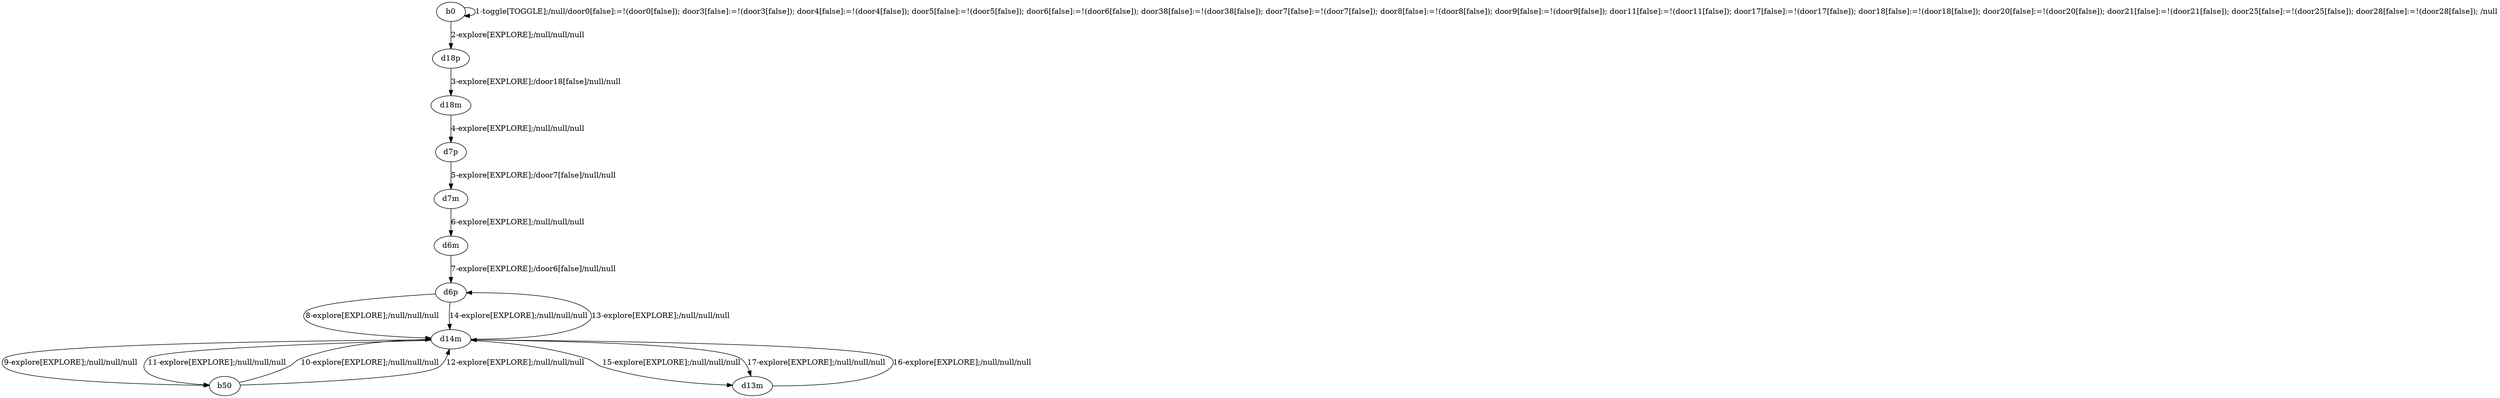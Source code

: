 # Total number of goals covered by this test: 1
# d13m --> d14m

digraph g {
"b0" -> "b0" [label = "1-toggle[TOGGLE];/null/door0[false]:=!(door0[false]); door3[false]:=!(door3[false]); door4[false]:=!(door4[false]); door5[false]:=!(door5[false]); door6[false]:=!(door6[false]); door38[false]:=!(door38[false]); door7[false]:=!(door7[false]); door8[false]:=!(door8[false]); door9[false]:=!(door9[false]); door11[false]:=!(door11[false]); door17[false]:=!(door17[false]); door18[false]:=!(door18[false]); door20[false]:=!(door20[false]); door21[false]:=!(door21[false]); door25[false]:=!(door25[false]); door28[false]:=!(door28[false]); /null"];
"b0" -> "d18p" [label = "2-explore[EXPLORE];/null/null/null"];
"d18p" -> "d18m" [label = "3-explore[EXPLORE];/door18[false]/null/null"];
"d18m" -> "d7p" [label = "4-explore[EXPLORE];/null/null/null"];
"d7p" -> "d7m" [label = "5-explore[EXPLORE];/door7[false]/null/null"];
"d7m" -> "d6m" [label = "6-explore[EXPLORE];/null/null/null"];
"d6m" -> "d6p" [label = "7-explore[EXPLORE];/door6[false]/null/null"];
"d6p" -> "d14m" [label = "8-explore[EXPLORE];/null/null/null"];
"d14m" -> "b50" [label = "9-explore[EXPLORE];/null/null/null"];
"b50" -> "d14m" [label = "10-explore[EXPLORE];/null/null/null"];
"d14m" -> "b50" [label = "11-explore[EXPLORE];/null/null/null"];
"b50" -> "d14m" [label = "12-explore[EXPLORE];/null/null/null"];
"d14m" -> "d6p" [label = "13-explore[EXPLORE];/null/null/null"];
"d6p" -> "d14m" [label = "14-explore[EXPLORE];/null/null/null"];
"d14m" -> "d13m" [label = "15-explore[EXPLORE];/null/null/null"];
"d13m" -> "d14m" [label = "16-explore[EXPLORE];/null/null/null"];
"d14m" -> "d13m" [label = "17-explore[EXPLORE];/null/null/null"];
}